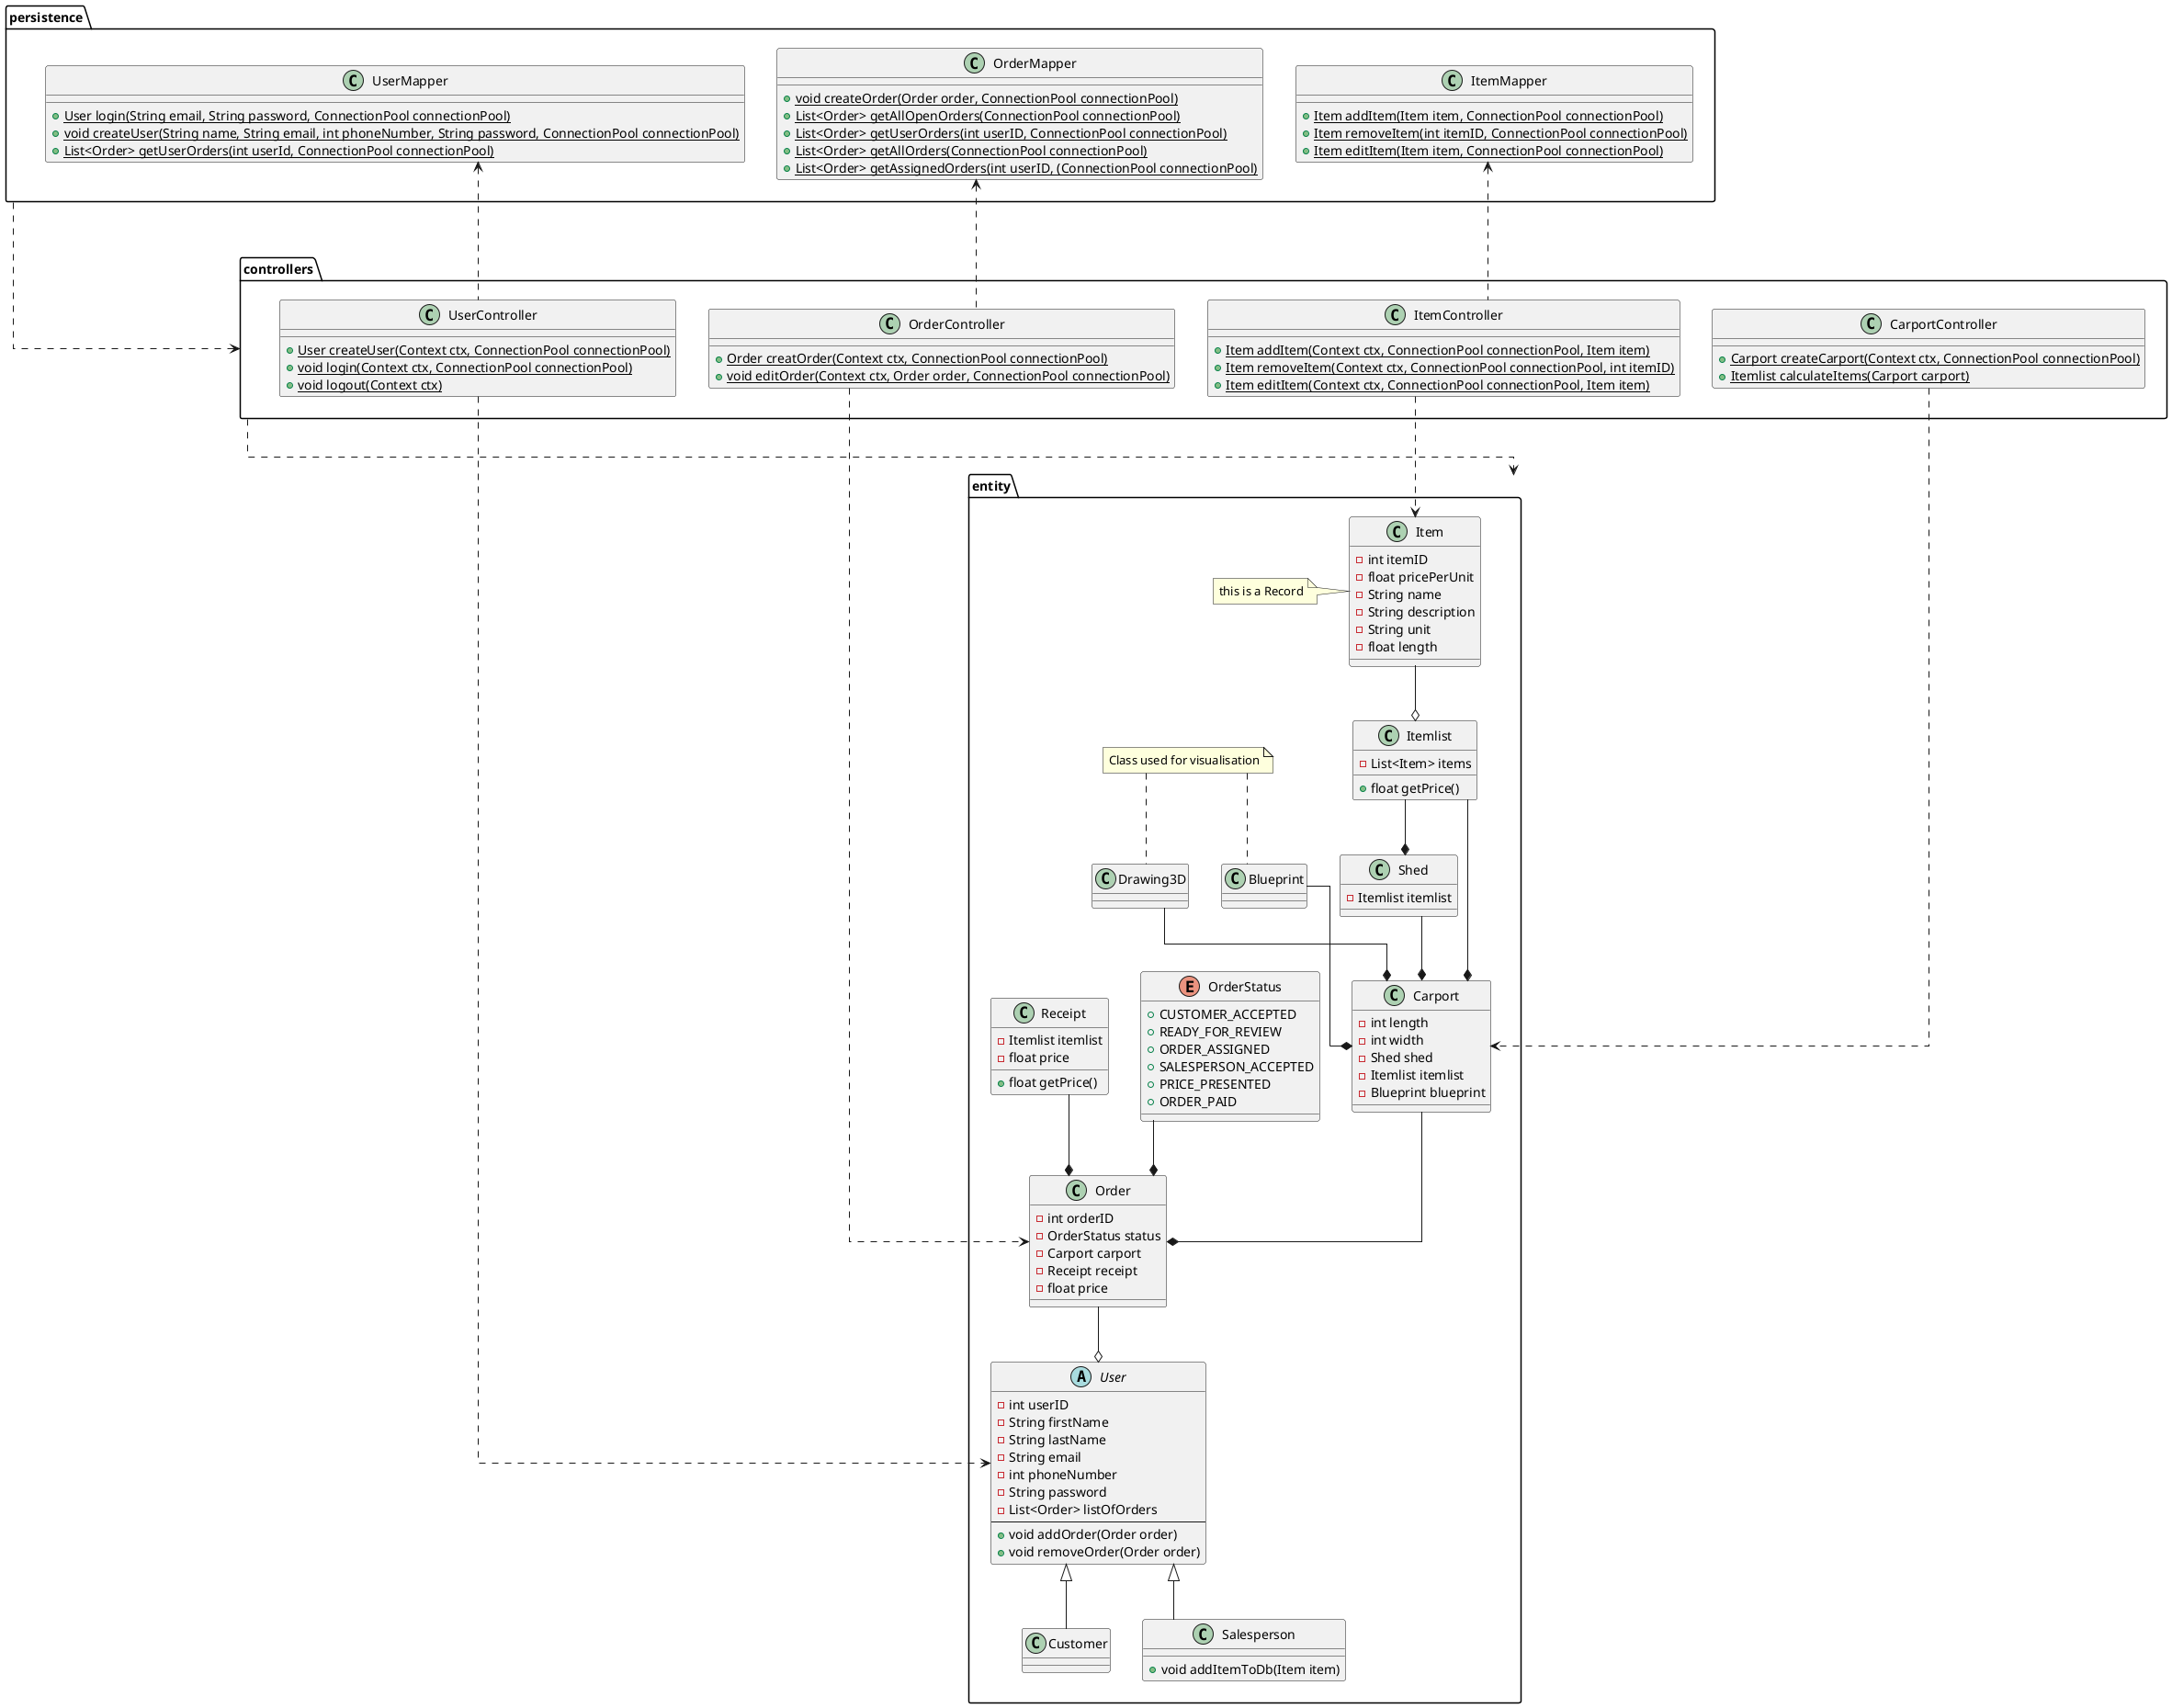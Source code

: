 @startuml
'https://plantuml.com/class-diagram

skinparam linetype ortho
package "entity" {
    abstract User{
        - int userID
        - String firstName
        - String lastName
        - String email
        - int phoneNumber
        - String password
        - List<Order> listOfOrders
        --
        + void addOrder(Order order)
        + void removeOrder(Order order)
    }

    class Customer extends User {
    }

    class Salesperson extends User {
        + void addItemToDb(Item item)
    }

    Enum OrderStatus {
        + CUSTOMER_ACCEPTED
        + READY_FOR_REVIEW
        + ORDER_ASSIGNED
        + SALESPERSON_ACCEPTED
        + PRICE_PRESENTED
        + ORDER_PAID
    }

    class Order {
        - int orderID
        - OrderStatus status
        - Carport carport
        - Receipt receipt
        - float price
    }
    class Receipt {
        - Itemlist itemlist
        - float price
        + float getPrice()
    }
    /'class Receipt'/
    class Carport {
        - int length
        - int width
        - Shed shed
        - Itemlist itemlist
        - Blueprint blueprint
    }

    class Blueprint {
    }

    note "Class used for visualisation" as n1

    class Drawing3D{
    }
    n1 .. Drawing3D
    n1 .. Blueprint

    class Itemlist{
        - List<Item> items
        + float getPrice()
    }

    class Item {
        - int itemID
        - float pricePerUnit
        - String name
        - String description
        - String unit
        - float length
    }
    note left: this is a Record

    class Shed {
        - Itemlist itemlist
    }
}

package "controllers" {

    class UserController {
        + {static} User createUser(Context ctx, ConnectionPool connectionPool)
        + {static} void login(Context ctx, ConnectionPool connectionPool)
        + {static} void logout(Context ctx)
    }

    class OrderController {
        + {static} Order creatOrder(Context ctx, ConnectionPool connectionPool)
        + {static} void editOrder(Context ctx, Order order, ConnectionPool connectionPool)
    }

    class CarportController {
        + {static} Carport createCarport(Context ctx, ConnectionPool connectionPool)
        + {static} Itemlist calculateItems(Carport carport)
    }

    class ItemController {
        + {static} Item addItem(Context ctx, ConnectionPool connectionPool, Item item)
        + {static} Item removeItem(Context ctx, ConnectionPool connectionPool, int itemID)
        + {static} Item editItem(Context ctx, ConnectionPool connectionPool, Item item)
    }
}

package "persistence" {
    class UserMapper {
        + {static} User login(String email, String password, ConnectionPool connectionPool)
        + {static} void createUser(String name, String email, int phoneNumber, String password, ConnectionPool connectionPool)
        + {static} List<Order> getUserOrders(int userId, ConnectionPool connectionPool)
    }

    class OrderMapper {
        + {static} void createOrder(Order order, ConnectionPool connectionPool)
        + {static} List<Order> getAllOpenOrders(ConnectionPool connectionPool)
        + {static} List<Order> getUserOrders(int userID, ConnectionPool connectionPool)
        + {static} List<Order> getAllOrders(ConnectionPool connectionPool)
        + {static} List<Order> getAssignedOrders(int userID, (ConnectionPool connectionPool)
    }

    class ItemMapper {
        + {static} Item addItem(Item item, ConnectionPool connectionPool)
        + {static} Item removeItem(int itemID, ConnectionPool connectionPool)
        + {static} Item editItem(Item item, ConnectionPool connectionPool)
    }
}

/'Relations'/
/'entities'/

Order --o User
OrderStatus --* Order
Carport --* Order
Shed --* Carport
Itemlist --* Shed
Itemlist --* Carport
Item --o Itemlist
Receipt --* Order
Blueprint --* Carport
Drawing3D --* Carport

/'controllers'/

UserController ..> User
OrderController ..> Order
CarportController ..> Carport
ItemController ..> Item
'
persistence ...> controllers
controllers ...>  entity

/'persistence'/

UserMapper <.. UserController
OrderMapper <.. OrderController
ItemMapper <.. ItemController


@enduml